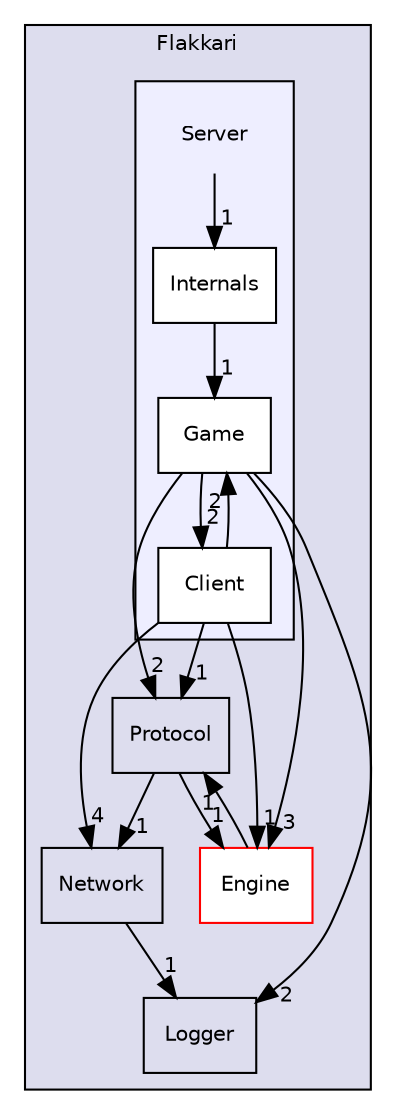 digraph "Flakkari/Server" {
  compound=true
  node [ fontsize="10", fontname="Helvetica"];
  edge [ labelfontsize="10", labelfontname="Helvetica"];
  subgraph clusterdir_7252f805497af2c98d8ae536646df97b {
    graph [ bgcolor="#ddddee", pencolor="black", label="Flakkari" fontname="Helvetica", fontsize="10", URL="dir_7252f805497af2c98d8ae536646df97b.html"]
  dir_45889462d704ec0e5c2ce024817bc167 [shape=box label="Logger" URL="dir_45889462d704ec0e5c2ce024817bc167.html"];
  dir_a8832efbf453ed375786272748b42b6e [shape=box label="Engine" fillcolor="white" style="filled" color="red" URL="dir_a8832efbf453ed375786272748b42b6e.html"];
  dir_c5bb1fc07982e0126fd8087c13a737b0 [shape=box label="Protocol" URL="dir_c5bb1fc07982e0126fd8087c13a737b0.html"];
  dir_dc3bc5b104a4f9709e6dd6d8ef9cb2d5 [shape=box label="Network" URL="dir_dc3bc5b104a4f9709e6dd6d8ef9cb2d5.html"];
  subgraph clusterdir_b45b4f7f86949fcdbe13543d457ee769 {
    graph [ bgcolor="#eeeeff", pencolor="black", label="" URL="dir_b45b4f7f86949fcdbe13543d457ee769.html"];
    dir_b45b4f7f86949fcdbe13543d457ee769 [shape=plaintext label="Server"];
  dir_7e06220f9d8ad8af8703f9c9be194f68 [shape=box label="Client" fillcolor="white" style="filled" URL="dir_7e06220f9d8ad8af8703f9c9be194f68.html"];
  dir_96390089ad122cc0e79a3d516a8e4be8 [shape=box label="Game" fillcolor="white" style="filled" URL="dir_96390089ad122cc0e79a3d516a8e4be8.html"];
  dir_74e769d2151983ba157e4b397e94e5a6 [shape=box label="Internals" fillcolor="white" style="filled" URL="dir_74e769d2151983ba157e4b397e94e5a6.html"];
  }
  }
  dir_dc3bc5b104a4f9709e6dd6d8ef9cb2d5->dir_45889462d704ec0e5c2ce024817bc167 [headlabel="1", labeldistance=1.5 headhref="dir_000010_000009.html"];
  dir_c5bb1fc07982e0126fd8087c13a737b0->dir_a8832efbf453ed375786272748b42b6e [headlabel="1", labeldistance=1.5 headhref="dir_000011_000002.html"];
  dir_c5bb1fc07982e0126fd8087c13a737b0->dir_dc3bc5b104a4f9709e6dd6d8ef9cb2d5 [headlabel="1", labeldistance=1.5 headhref="dir_000011_000010.html"];
  dir_a8832efbf453ed375786272748b42b6e->dir_c5bb1fc07982e0126fd8087c13a737b0 [headlabel="1", labeldistance=1.5 headhref="dir_000002_000011.html"];
  dir_7e06220f9d8ad8af8703f9c9be194f68->dir_96390089ad122cc0e79a3d516a8e4be8 [headlabel="2", labeldistance=1.5 headhref="dir_000013_000014.html"];
  dir_7e06220f9d8ad8af8703f9c9be194f68->dir_a8832efbf453ed375786272748b42b6e [headlabel="1", labeldistance=1.5 headhref="dir_000013_000002.html"];
  dir_7e06220f9d8ad8af8703f9c9be194f68->dir_c5bb1fc07982e0126fd8087c13a737b0 [headlabel="1", labeldistance=1.5 headhref="dir_000013_000011.html"];
  dir_7e06220f9d8ad8af8703f9c9be194f68->dir_dc3bc5b104a4f9709e6dd6d8ef9cb2d5 [headlabel="4", labeldistance=1.5 headhref="dir_000013_000010.html"];
  dir_96390089ad122cc0e79a3d516a8e4be8->dir_45889462d704ec0e5c2ce024817bc167 [headlabel="2", labeldistance=1.5 headhref="dir_000014_000009.html"];
  dir_96390089ad122cc0e79a3d516a8e4be8->dir_7e06220f9d8ad8af8703f9c9be194f68 [headlabel="2", labeldistance=1.5 headhref="dir_000014_000013.html"];
  dir_96390089ad122cc0e79a3d516a8e4be8->dir_a8832efbf453ed375786272748b42b6e [headlabel="3", labeldistance=1.5 headhref="dir_000014_000002.html"];
  dir_96390089ad122cc0e79a3d516a8e4be8->dir_c5bb1fc07982e0126fd8087c13a737b0 [headlabel="2", labeldistance=1.5 headhref="dir_000014_000011.html"];
  dir_74e769d2151983ba157e4b397e94e5a6->dir_96390089ad122cc0e79a3d516a8e4be8 [headlabel="1", labeldistance=1.5 headhref="dir_000015_000014.html"];
  dir_b45b4f7f86949fcdbe13543d457ee769->dir_74e769d2151983ba157e4b397e94e5a6 [headlabel="1", labeldistance=1.5 headhref="dir_000012_000015.html"];
}
